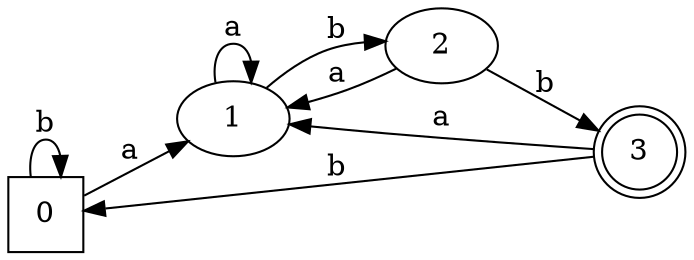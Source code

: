 digraph G {
	rankdir=LR;
	0->1[ label=a ];
	0->0[ label=b ];
	1->1[ label=a ];
	1->2[ label=b ];
	2->1[ label=a ];
	2->3[ label=b ];
	3->1[ label=a ];
	3->0[ label=b ];
	0 [ shape=square ];
	1;
	2;
	3 [ shape=doublecircle ];

}

